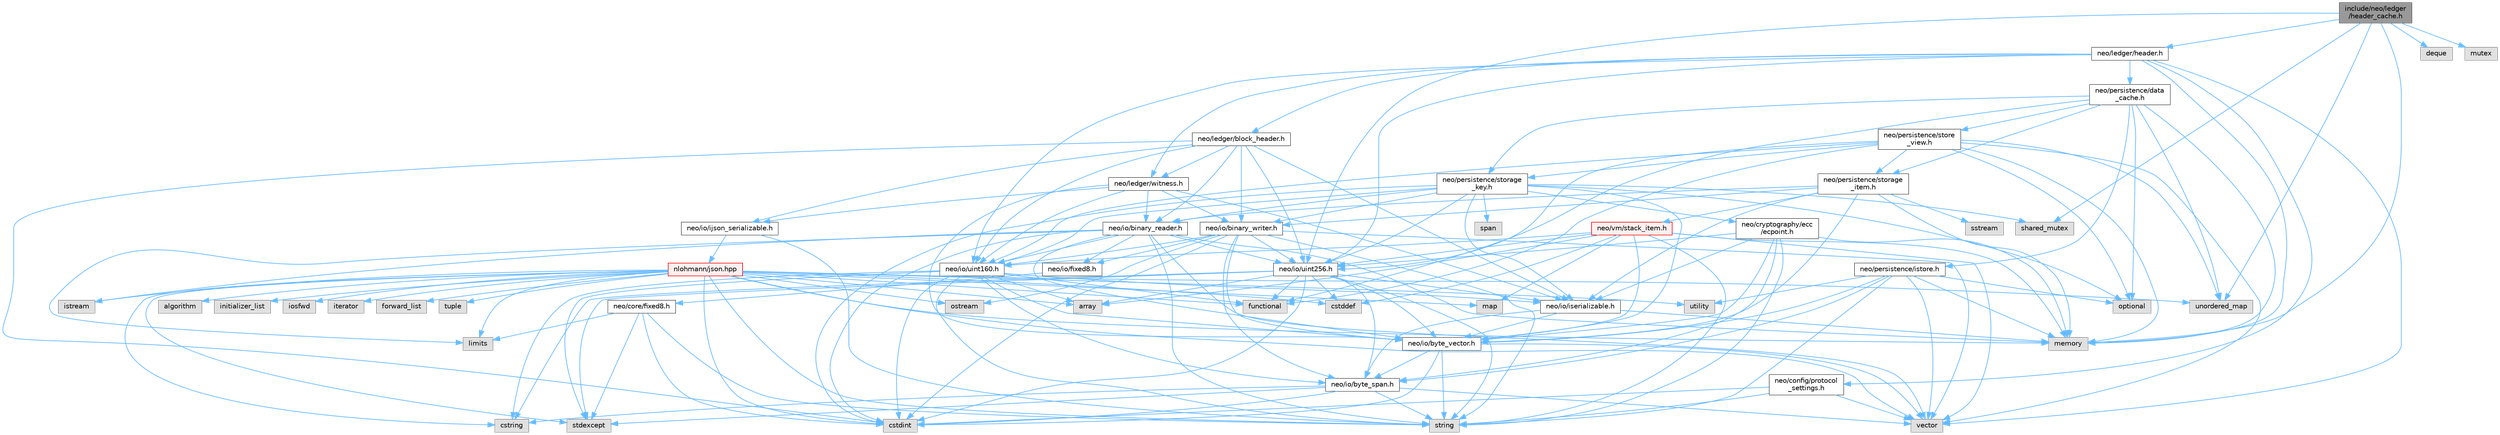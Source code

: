 digraph "include/neo/ledger/header_cache.h"
{
 // LATEX_PDF_SIZE
  bgcolor="transparent";
  edge [fontname=Helvetica,fontsize=10,labelfontname=Helvetica,labelfontsize=10];
  node [fontname=Helvetica,fontsize=10,shape=box,height=0.2,width=0.4];
  Node1 [id="Node000001",label="include/neo/ledger\l/header_cache.h",height=0.2,width=0.4,color="gray40", fillcolor="grey60", style="filled", fontcolor="black",tooltip=" "];
  Node1 -> Node2 [id="edge1_Node000001_Node000002",color="steelblue1",style="solid",tooltip=" "];
  Node2 [id="Node000002",label="neo/io/uint256.h",height=0.2,width=0.4,color="grey40", fillcolor="white", style="filled",URL="$uint256_8h.html",tooltip=" "];
  Node2 -> Node3 [id="edge2_Node000002_Node000003",color="steelblue1",style="solid",tooltip=" "];
  Node3 [id="Node000003",label="neo/io/byte_span.h",height=0.2,width=0.4,color="grey40", fillcolor="white", style="filled",URL="$io_2byte__span_8h.html",tooltip=" "];
  Node3 -> Node4 [id="edge3_Node000003_Node000004",color="steelblue1",style="solid",tooltip=" "];
  Node4 [id="Node000004",label="cstdint",height=0.2,width=0.4,color="grey60", fillcolor="#E0E0E0", style="filled",tooltip=" "];
  Node3 -> Node5 [id="edge4_Node000003_Node000005",color="steelblue1",style="solid",tooltip=" "];
  Node5 [id="Node000005",label="cstring",height=0.2,width=0.4,color="grey60", fillcolor="#E0E0E0", style="filled",tooltip=" "];
  Node3 -> Node6 [id="edge5_Node000003_Node000006",color="steelblue1",style="solid",tooltip=" "];
  Node6 [id="Node000006",label="stdexcept",height=0.2,width=0.4,color="grey60", fillcolor="#E0E0E0", style="filled",tooltip=" "];
  Node3 -> Node7 [id="edge6_Node000003_Node000007",color="steelblue1",style="solid",tooltip=" "];
  Node7 [id="Node000007",label="string",height=0.2,width=0.4,color="grey60", fillcolor="#E0E0E0", style="filled",tooltip=" "];
  Node3 -> Node8 [id="edge7_Node000003_Node000008",color="steelblue1",style="solid",tooltip=" "];
  Node8 [id="Node000008",label="vector",height=0.2,width=0.4,color="grey60", fillcolor="#E0E0E0", style="filled",tooltip=" "];
  Node2 -> Node9 [id="edge8_Node000002_Node000009",color="steelblue1",style="solid",tooltip=" "];
  Node9 [id="Node000009",label="neo/io/byte_vector.h",height=0.2,width=0.4,color="grey40", fillcolor="white", style="filled",URL="$io_2byte__vector_8h.html",tooltip=" "];
  Node9 -> Node3 [id="edge9_Node000009_Node000003",color="steelblue1",style="solid",tooltip=" "];
  Node9 -> Node4 [id="edge10_Node000009_Node000004",color="steelblue1",style="solid",tooltip=" "];
  Node9 -> Node7 [id="edge11_Node000009_Node000007",color="steelblue1",style="solid",tooltip=" "];
  Node9 -> Node8 [id="edge12_Node000009_Node000008",color="steelblue1",style="solid",tooltip=" "];
  Node2 -> Node10 [id="edge13_Node000002_Node000010",color="steelblue1",style="solid",tooltip=" "];
  Node10 [id="Node000010",label="neo/io/iserializable.h",height=0.2,width=0.4,color="grey40", fillcolor="white", style="filled",URL="$iserializable_8h.html",tooltip=" "];
  Node10 -> Node3 [id="edge14_Node000010_Node000003",color="steelblue1",style="solid",tooltip=" "];
  Node10 -> Node9 [id="edge15_Node000010_Node000009",color="steelblue1",style="solid",tooltip=" "];
  Node10 -> Node11 [id="edge16_Node000010_Node000011",color="steelblue1",style="solid",tooltip=" "];
  Node11 [id="Node000011",label="memory",height=0.2,width=0.4,color="grey60", fillcolor="#E0E0E0", style="filled",tooltip=" "];
  Node2 -> Node12 [id="edge17_Node000002_Node000012",color="steelblue1",style="solid",tooltip=" "];
  Node12 [id="Node000012",label="array",height=0.2,width=0.4,color="grey60", fillcolor="#E0E0E0", style="filled",tooltip=" "];
  Node2 -> Node13 [id="edge18_Node000002_Node000013",color="steelblue1",style="solid",tooltip=" "];
  Node13 [id="Node000013",label="cstddef",height=0.2,width=0.4,color="grey60", fillcolor="#E0E0E0", style="filled",tooltip=" "];
  Node2 -> Node4 [id="edge19_Node000002_Node000004",color="steelblue1",style="solid",tooltip=" "];
  Node2 -> Node5 [id="edge20_Node000002_Node000005",color="steelblue1",style="solid",tooltip=" "];
  Node2 -> Node14 [id="edge21_Node000002_Node000014",color="steelblue1",style="solid",tooltip=" "];
  Node14 [id="Node000014",label="functional",height=0.2,width=0.4,color="grey60", fillcolor="#E0E0E0", style="filled",tooltip=" "];
  Node2 -> Node6 [id="edge22_Node000002_Node000006",color="steelblue1",style="solid",tooltip=" "];
  Node2 -> Node7 [id="edge23_Node000002_Node000007",color="steelblue1",style="solid",tooltip=" "];
  Node1 -> Node15 [id="edge24_Node000001_Node000015",color="steelblue1",style="solid",tooltip=" "];
  Node15 [id="Node000015",label="neo/ledger/header.h",height=0.2,width=0.4,color="grey40", fillcolor="white", style="filled",URL="$ledger_2header_8h.html",tooltip=" "];
  Node15 -> Node16 [id="edge25_Node000015_Node000016",color="steelblue1",style="solid",tooltip=" "];
  Node16 [id="Node000016",label="neo/config/protocol\l_settings.h",height=0.2,width=0.4,color="grey40", fillcolor="white", style="filled",URL="$config_2protocol__settings_8h.html",tooltip=" "];
  Node16 -> Node4 [id="edge26_Node000016_Node000004",color="steelblue1",style="solid",tooltip=" "];
  Node16 -> Node7 [id="edge27_Node000016_Node000007",color="steelblue1",style="solid",tooltip=" "];
  Node16 -> Node8 [id="edge28_Node000016_Node000008",color="steelblue1",style="solid",tooltip=" "];
  Node15 -> Node17 [id="edge29_Node000015_Node000017",color="steelblue1",style="solid",tooltip=" "];
  Node17 [id="Node000017",label="neo/io/uint160.h",height=0.2,width=0.4,color="grey40", fillcolor="white", style="filled",URL="$uint160_8h.html",tooltip=" "];
  Node17 -> Node3 [id="edge30_Node000017_Node000003",color="steelblue1",style="solid",tooltip=" "];
  Node17 -> Node9 [id="edge31_Node000017_Node000009",color="steelblue1",style="solid",tooltip=" "];
  Node17 -> Node10 [id="edge32_Node000017_Node000010",color="steelblue1",style="solid",tooltip=" "];
  Node17 -> Node12 [id="edge33_Node000017_Node000012",color="steelblue1",style="solid",tooltip=" "];
  Node17 -> Node4 [id="edge34_Node000017_Node000004",color="steelblue1",style="solid",tooltip=" "];
  Node17 -> Node5 [id="edge35_Node000017_Node000005",color="steelblue1",style="solid",tooltip=" "];
  Node17 -> Node14 [id="edge36_Node000017_Node000014",color="steelblue1",style="solid",tooltip=" "];
  Node17 -> Node6 [id="edge37_Node000017_Node000006",color="steelblue1",style="solid",tooltip=" "];
  Node17 -> Node7 [id="edge38_Node000017_Node000007",color="steelblue1",style="solid",tooltip=" "];
  Node15 -> Node2 [id="edge39_Node000015_Node000002",color="steelblue1",style="solid",tooltip=" "];
  Node15 -> Node18 [id="edge40_Node000015_Node000018",color="steelblue1",style="solid",tooltip=" "];
  Node18 [id="Node000018",label="neo/ledger/block_header.h",height=0.2,width=0.4,color="grey40", fillcolor="white", style="filled",URL="$block__header_8h.html",tooltip=" "];
  Node18 -> Node19 [id="edge41_Node000018_Node000019",color="steelblue1",style="solid",tooltip=" "];
  Node19 [id="Node000019",label="neo/io/binary_reader.h",height=0.2,width=0.4,color="grey40", fillcolor="white", style="filled",URL="$binary__reader_8h.html",tooltip=" "];
  Node19 -> Node9 [id="edge42_Node000019_Node000009",color="steelblue1",style="solid",tooltip=" "];
  Node19 -> Node20 [id="edge43_Node000019_Node000020",color="steelblue1",style="solid",tooltip=" "];
  Node20 [id="Node000020",label="neo/io/fixed8.h",height=0.2,width=0.4,color="grey40", fillcolor="white", style="filled",URL="$io_2fixed8_8h.html",tooltip=" "];
  Node20 -> Node21 [id="edge44_Node000020_Node000021",color="steelblue1",style="solid",tooltip=" "];
  Node21 [id="Node000021",label="neo/core/fixed8.h",height=0.2,width=0.4,color="grey40", fillcolor="white", style="filled",URL="$core_2fixed8_8h.html",tooltip=" "];
  Node21 -> Node4 [id="edge45_Node000021_Node000004",color="steelblue1",style="solid",tooltip=" "];
  Node21 -> Node22 [id="edge46_Node000021_Node000022",color="steelblue1",style="solid",tooltip=" "];
  Node22 [id="Node000022",label="limits",height=0.2,width=0.4,color="grey60", fillcolor="#E0E0E0", style="filled",tooltip=" "];
  Node21 -> Node6 [id="edge47_Node000021_Node000006",color="steelblue1",style="solid",tooltip=" "];
  Node21 -> Node7 [id="edge48_Node000021_Node000007",color="steelblue1",style="solid",tooltip=" "];
  Node19 -> Node17 [id="edge49_Node000019_Node000017",color="steelblue1",style="solid",tooltip=" "];
  Node19 -> Node2 [id="edge50_Node000019_Node000002",color="steelblue1",style="solid",tooltip=" "];
  Node19 -> Node4 [id="edge51_Node000019_Node000004",color="steelblue1",style="solid",tooltip=" "];
  Node19 -> Node23 [id="edge52_Node000019_Node000023",color="steelblue1",style="solid",tooltip=" "];
  Node23 [id="Node000023",label="istream",height=0.2,width=0.4,color="grey60", fillcolor="#E0E0E0", style="filled",tooltip=" "];
  Node19 -> Node22 [id="edge53_Node000019_Node000022",color="steelblue1",style="solid",tooltip=" "];
  Node19 -> Node11 [id="edge54_Node000019_Node000011",color="steelblue1",style="solid",tooltip=" "];
  Node19 -> Node7 [id="edge55_Node000019_Node000007",color="steelblue1",style="solid",tooltip=" "];
  Node19 -> Node8 [id="edge56_Node000019_Node000008",color="steelblue1",style="solid",tooltip=" "];
  Node18 -> Node24 [id="edge57_Node000018_Node000024",color="steelblue1",style="solid",tooltip=" "];
  Node24 [id="Node000024",label="neo/io/binary_writer.h",height=0.2,width=0.4,color="grey40", fillcolor="white", style="filled",URL="$binary__writer_8h.html",tooltip=" "];
  Node24 -> Node3 [id="edge58_Node000024_Node000003",color="steelblue1",style="solid",tooltip=" "];
  Node24 -> Node9 [id="edge59_Node000024_Node000009",color="steelblue1",style="solid",tooltip=" "];
  Node24 -> Node20 [id="edge60_Node000024_Node000020",color="steelblue1",style="solid",tooltip=" "];
  Node24 -> Node17 [id="edge61_Node000024_Node000017",color="steelblue1",style="solid",tooltip=" "];
  Node24 -> Node2 [id="edge62_Node000024_Node000002",color="steelblue1",style="solid",tooltip=" "];
  Node24 -> Node4 [id="edge63_Node000024_Node000004",color="steelblue1",style="solid",tooltip=" "];
  Node24 -> Node25 [id="edge64_Node000024_Node000025",color="steelblue1",style="solid",tooltip=" "];
  Node25 [id="Node000025",label="ostream",height=0.2,width=0.4,color="grey60", fillcolor="#E0E0E0", style="filled",tooltip=" "];
  Node24 -> Node7 [id="edge65_Node000024_Node000007",color="steelblue1",style="solid",tooltip=" "];
  Node24 -> Node8 [id="edge66_Node000024_Node000008",color="steelblue1",style="solid",tooltip=" "];
  Node18 -> Node26 [id="edge67_Node000018_Node000026",color="steelblue1",style="solid",tooltip=" "];
  Node26 [id="Node000026",label="neo/io/ijson_serializable.h",height=0.2,width=0.4,color="grey40", fillcolor="white", style="filled",URL="$ijson__serializable_8h.html",tooltip=" "];
  Node26 -> Node27 [id="edge68_Node000026_Node000027",color="steelblue1",style="solid",tooltip=" "];
  Node27 [id="Node000027",label="nlohmann/json.hpp",height=0.2,width=0.4,color="red", fillcolor="#FFF0F0", style="filled",URL="$json_8hpp.html",tooltip=" "];
  Node27 -> Node28 [id="edge69_Node000027_Node000028",color="steelblue1",style="solid",tooltip=" "];
  Node28 [id="Node000028",label="algorithm",height=0.2,width=0.4,color="grey60", fillcolor="#E0E0E0", style="filled",tooltip=" "];
  Node27 -> Node13 [id="edge70_Node000027_Node000013",color="steelblue1",style="solid",tooltip=" "];
  Node27 -> Node14 [id="edge71_Node000027_Node000014",color="steelblue1",style="solid",tooltip=" "];
  Node27 -> Node29 [id="edge72_Node000027_Node000029",color="steelblue1",style="solid",tooltip=" "];
  Node29 [id="Node000029",label="initializer_list",height=0.2,width=0.4,color="grey60", fillcolor="#E0E0E0", style="filled",tooltip=" "];
  Node27 -> Node30 [id="edge73_Node000027_Node000030",color="steelblue1",style="solid",tooltip=" "];
  Node30 [id="Node000030",label="iosfwd",height=0.2,width=0.4,color="grey60", fillcolor="#E0E0E0", style="filled",tooltip=" "];
  Node27 -> Node31 [id="edge74_Node000027_Node000031",color="steelblue1",style="solid",tooltip=" "];
  Node31 [id="Node000031",label="iterator",height=0.2,width=0.4,color="grey60", fillcolor="#E0E0E0", style="filled",tooltip=" "];
  Node27 -> Node11 [id="edge75_Node000027_Node000011",color="steelblue1",style="solid",tooltip=" "];
  Node27 -> Node7 [id="edge76_Node000027_Node000007",color="steelblue1",style="solid",tooltip=" "];
  Node27 -> Node32 [id="edge77_Node000027_Node000032",color="steelblue1",style="solid",tooltip=" "];
  Node32 [id="Node000032",label="utility",height=0.2,width=0.4,color="grey60", fillcolor="#E0E0E0", style="filled",tooltip=" "];
  Node27 -> Node8 [id="edge78_Node000027_Node000008",color="steelblue1",style="solid",tooltip=" "];
  Node27 -> Node12 [id="edge79_Node000027_Node000012",color="steelblue1",style="solid",tooltip=" "];
  Node27 -> Node33 [id="edge80_Node000027_Node000033",color="steelblue1",style="solid",tooltip=" "];
  Node33 [id="Node000033",label="forward_list",height=0.2,width=0.4,color="grey60", fillcolor="#E0E0E0", style="filled",tooltip=" "];
  Node27 -> Node34 [id="edge81_Node000027_Node000034",color="steelblue1",style="solid",tooltip=" "];
  Node34 [id="Node000034",label="map",height=0.2,width=0.4,color="grey60", fillcolor="#E0E0E0", style="filled",tooltip=" "];
  Node27 -> Node35 [id="edge82_Node000027_Node000035",color="steelblue1",style="solid",tooltip=" "];
  Node35 [id="Node000035",label="tuple",height=0.2,width=0.4,color="grey60", fillcolor="#E0E0E0", style="filled",tooltip=" "];
  Node27 -> Node37 [id="edge83_Node000027_Node000037",color="steelblue1",style="solid",tooltip=" "];
  Node37 [id="Node000037",label="unordered_map",height=0.2,width=0.4,color="grey60", fillcolor="#E0E0E0", style="filled",tooltip=" "];
  Node27 -> Node6 [id="edge84_Node000027_Node000006",color="steelblue1",style="solid",tooltip=" "];
  Node27 -> Node4 [id="edge85_Node000027_Node000004",color="steelblue1",style="solid",tooltip=" "];
  Node27 -> Node22 [id="edge86_Node000027_Node000022",color="steelblue1",style="solid",tooltip=" "];
  Node27 -> Node5 [id="edge87_Node000027_Node000005",color="steelblue1",style="solid",tooltip=" "];
  Node27 -> Node23 [id="edge88_Node000027_Node000023",color="steelblue1",style="solid",tooltip=" "];
  Node27 -> Node25 [id="edge89_Node000027_Node000025",color="steelblue1",style="solid",tooltip=" "];
  Node26 -> Node7 [id="edge90_Node000026_Node000007",color="steelblue1",style="solid",tooltip=" "];
  Node18 -> Node10 [id="edge91_Node000018_Node000010",color="steelblue1",style="solid",tooltip=" "];
  Node18 -> Node17 [id="edge92_Node000018_Node000017",color="steelblue1",style="solid",tooltip=" "];
  Node18 -> Node2 [id="edge93_Node000018_Node000002",color="steelblue1",style="solid",tooltip=" "];
  Node18 -> Node50 [id="edge94_Node000018_Node000050",color="steelblue1",style="solid",tooltip=" "];
  Node50 [id="Node000050",label="neo/ledger/witness.h",height=0.2,width=0.4,color="grey40", fillcolor="white", style="filled",URL="$ledger_2witness_8h.html",tooltip=" "];
  Node50 -> Node19 [id="edge95_Node000050_Node000019",color="steelblue1",style="solid",tooltip=" "];
  Node50 -> Node24 [id="edge96_Node000050_Node000024",color="steelblue1",style="solid",tooltip=" "];
  Node50 -> Node9 [id="edge97_Node000050_Node000009",color="steelblue1",style="solid",tooltip=" "];
  Node50 -> Node26 [id="edge98_Node000050_Node000026",color="steelblue1",style="solid",tooltip=" "];
  Node50 -> Node10 [id="edge99_Node000050_Node000010",color="steelblue1",style="solid",tooltip=" "];
  Node50 -> Node17 [id="edge100_Node000050_Node000017",color="steelblue1",style="solid",tooltip=" "];
  Node18 -> Node4 [id="edge101_Node000018_Node000004",color="steelblue1",style="solid",tooltip=" "];
  Node15 -> Node50 [id="edge102_Node000015_Node000050",color="steelblue1",style="solid",tooltip=" "];
  Node15 -> Node51 [id="edge103_Node000015_Node000051",color="steelblue1",style="solid",tooltip=" "];
  Node51 [id="Node000051",label="neo/persistence/data\l_cache.h",height=0.2,width=0.4,color="grey40", fillcolor="white", style="filled",URL="$data__cache_8h.html",tooltip=" "];
  Node51 -> Node52 [id="edge104_Node000051_Node000052",color="steelblue1",style="solid",tooltip=" "];
  Node52 [id="Node000052",label="neo/persistence/istore.h",height=0.2,width=0.4,color="grey40", fillcolor="white", style="filled",URL="$istore_8h.html",tooltip=" "];
  Node52 -> Node3 [id="edge105_Node000052_Node000003",color="steelblue1",style="solid",tooltip=" "];
  Node52 -> Node9 [id="edge106_Node000052_Node000009",color="steelblue1",style="solid",tooltip=" "];
  Node52 -> Node11 [id="edge107_Node000052_Node000011",color="steelblue1",style="solid",tooltip=" "];
  Node52 -> Node53 [id="edge108_Node000052_Node000053",color="steelblue1",style="solid",tooltip=" "];
  Node53 [id="Node000053",label="optional",height=0.2,width=0.4,color="grey60", fillcolor="#E0E0E0", style="filled",tooltip=" "];
  Node52 -> Node7 [id="edge109_Node000052_Node000007",color="steelblue1",style="solid",tooltip=" "];
  Node52 -> Node32 [id="edge110_Node000052_Node000032",color="steelblue1",style="solid",tooltip=" "];
  Node52 -> Node8 [id="edge111_Node000052_Node000008",color="steelblue1",style="solid",tooltip=" "];
  Node51 -> Node54 [id="edge112_Node000051_Node000054",color="steelblue1",style="solid",tooltip=" "];
  Node54 [id="Node000054",label="neo/persistence/storage\l_item.h",height=0.2,width=0.4,color="grey40", fillcolor="white", style="filled",URL="$persistence_2storage__item_8h.html",tooltip=" "];
  Node54 -> Node19 [id="edge113_Node000054_Node000019",color="steelblue1",style="solid",tooltip=" "];
  Node54 -> Node24 [id="edge114_Node000054_Node000024",color="steelblue1",style="solid",tooltip=" "];
  Node54 -> Node9 [id="edge115_Node000054_Node000009",color="steelblue1",style="solid",tooltip=" "];
  Node54 -> Node10 [id="edge116_Node000054_Node000010",color="steelblue1",style="solid",tooltip=" "];
  Node54 -> Node55 [id="edge117_Node000054_Node000055",color="steelblue1",style="solid",tooltip=" "];
  Node55 [id="Node000055",label="neo/vm/stack_item.h",height=0.2,width=0.4,color="red", fillcolor="#FFF0F0", style="filled",URL="$stack__item_8h.html",tooltip=" "];
  Node55 -> Node9 [id="edge118_Node000055_Node000009",color="steelblue1",style="solid",tooltip=" "];
  Node55 -> Node17 [id="edge119_Node000055_Node000017",color="steelblue1",style="solid",tooltip=" "];
  Node55 -> Node2 [id="edge120_Node000055_Node000002",color="steelblue1",style="solid",tooltip=" "];
  Node55 -> Node12 [id="edge121_Node000055_Node000012",color="steelblue1",style="solid",tooltip=" "];
  Node55 -> Node13 [id="edge122_Node000055_Node000013",color="steelblue1",style="solid",tooltip=" "];
  Node55 -> Node34 [id="edge123_Node000055_Node000034",color="steelblue1",style="solid",tooltip=" "];
  Node55 -> Node11 [id="edge124_Node000055_Node000011",color="steelblue1",style="solid",tooltip=" "];
  Node55 -> Node7 [id="edge125_Node000055_Node000007",color="steelblue1",style="solid",tooltip=" "];
  Node55 -> Node8 [id="edge126_Node000055_Node000008",color="steelblue1",style="solid",tooltip=" "];
  Node54 -> Node11 [id="edge127_Node000054_Node000011",color="steelblue1",style="solid",tooltip=" "];
  Node54 -> Node59 [id="edge128_Node000054_Node000059",color="steelblue1",style="solid",tooltip=" "];
  Node59 [id="Node000059",label="sstream",height=0.2,width=0.4,color="grey60", fillcolor="#E0E0E0", style="filled",tooltip=" "];
  Node51 -> Node60 [id="edge129_Node000051_Node000060",color="steelblue1",style="solid",tooltip=" "];
  Node60 [id="Node000060",label="neo/persistence/storage\l_key.h",height=0.2,width=0.4,color="grey40", fillcolor="white", style="filled",URL="$persistence_2storage__key_8h.html",tooltip=" "];
  Node60 -> Node61 [id="edge130_Node000060_Node000061",color="steelblue1",style="solid",tooltip=" "];
  Node61 [id="Node000061",label="neo/cryptography/ecc\l/ecpoint.h",height=0.2,width=0.4,color="grey40", fillcolor="white", style="filled",URL="$ecpoint_8h.html",tooltip=" "];
  Node61 -> Node3 [id="edge131_Node000061_Node000003",color="steelblue1",style="solid",tooltip=" "];
  Node61 -> Node9 [id="edge132_Node000061_Node000009",color="steelblue1",style="solid",tooltip=" "];
  Node61 -> Node10 [id="edge133_Node000061_Node000010",color="steelblue1",style="solid",tooltip=" "];
  Node61 -> Node2 [id="edge134_Node000061_Node000002",color="steelblue1",style="solid",tooltip=" "];
  Node61 -> Node11 [id="edge135_Node000061_Node000011",color="steelblue1",style="solid",tooltip=" "];
  Node61 -> Node7 [id="edge136_Node000061_Node000007",color="steelblue1",style="solid",tooltip=" "];
  Node60 -> Node19 [id="edge137_Node000060_Node000019",color="steelblue1",style="solid",tooltip=" "];
  Node60 -> Node24 [id="edge138_Node000060_Node000024",color="steelblue1",style="solid",tooltip=" "];
  Node60 -> Node9 [id="edge139_Node000060_Node000009",color="steelblue1",style="solid",tooltip=" "];
  Node60 -> Node10 [id="edge140_Node000060_Node000010",color="steelblue1",style="solid",tooltip=" "];
  Node60 -> Node17 [id="edge141_Node000060_Node000017",color="steelblue1",style="solid",tooltip=" "];
  Node60 -> Node2 [id="edge142_Node000060_Node000002",color="steelblue1",style="solid",tooltip=" "];
  Node60 -> Node4 [id="edge143_Node000060_Node000004",color="steelblue1",style="solid",tooltip=" "];
  Node60 -> Node53 [id="edge144_Node000060_Node000053",color="steelblue1",style="solid",tooltip=" "];
  Node60 -> Node62 [id="edge145_Node000060_Node000062",color="steelblue1",style="solid",tooltip=" "];
  Node62 [id="Node000062",label="shared_mutex",height=0.2,width=0.4,color="grey60", fillcolor="#E0E0E0", style="filled",tooltip=" "];
  Node60 -> Node63 [id="edge146_Node000060_Node000063",color="steelblue1",style="solid",tooltip=" "];
  Node63 [id="Node000063",label="span",height=0.2,width=0.4,color="grey60", fillcolor="#E0E0E0", style="filled",tooltip=" "];
  Node51 -> Node64 [id="edge147_Node000051_Node000064",color="steelblue1",style="solid",tooltip=" "];
  Node64 [id="Node000064",label="neo/persistence/store\l_view.h",height=0.2,width=0.4,color="grey40", fillcolor="white", style="filled",URL="$store__view_8h.html",tooltip=" "];
  Node64 -> Node17 [id="edge148_Node000064_Node000017",color="steelblue1",style="solid",tooltip=" "];
  Node64 -> Node2 [id="edge149_Node000064_Node000002",color="steelblue1",style="solid",tooltip=" "];
  Node64 -> Node54 [id="edge150_Node000064_Node000054",color="steelblue1",style="solid",tooltip=" "];
  Node64 -> Node60 [id="edge151_Node000064_Node000060",color="steelblue1",style="solid",tooltip=" "];
  Node64 -> Node14 [id="edge152_Node000064_Node000014",color="steelblue1",style="solid",tooltip=" "];
  Node64 -> Node11 [id="edge153_Node000064_Node000011",color="steelblue1",style="solid",tooltip=" "];
  Node64 -> Node53 [id="edge154_Node000064_Node000053",color="steelblue1",style="solid",tooltip=" "];
  Node64 -> Node37 [id="edge155_Node000064_Node000037",color="steelblue1",style="solid",tooltip=" "];
  Node64 -> Node8 [id="edge156_Node000064_Node000008",color="steelblue1",style="solid",tooltip=" "];
  Node51 -> Node14 [id="edge157_Node000051_Node000014",color="steelblue1",style="solid",tooltip=" "];
  Node51 -> Node11 [id="edge158_Node000051_Node000011",color="steelblue1",style="solid",tooltip=" "];
  Node51 -> Node53 [id="edge159_Node000051_Node000053",color="steelblue1",style="solid",tooltip=" "];
  Node51 -> Node37 [id="edge160_Node000051_Node000037",color="steelblue1",style="solid",tooltip=" "];
  Node15 -> Node11 [id="edge161_Node000015_Node000011",color="steelblue1",style="solid",tooltip=" "];
  Node15 -> Node8 [id="edge162_Node000015_Node000008",color="steelblue1",style="solid",tooltip=" "];
  Node1 -> Node65 [id="edge163_Node000001_Node000065",color="steelblue1",style="solid",tooltip=" "];
  Node65 [id="Node000065",label="deque",height=0.2,width=0.4,color="grey60", fillcolor="#E0E0E0", style="filled",tooltip=" "];
  Node1 -> Node11 [id="edge164_Node000001_Node000011",color="steelblue1",style="solid",tooltip=" "];
  Node1 -> Node66 [id="edge165_Node000001_Node000066",color="steelblue1",style="solid",tooltip=" "];
  Node66 [id="Node000066",label="mutex",height=0.2,width=0.4,color="grey60", fillcolor="#E0E0E0", style="filled",tooltip=" "];
  Node1 -> Node62 [id="edge166_Node000001_Node000062",color="steelblue1",style="solid",tooltip=" "];
  Node1 -> Node37 [id="edge167_Node000001_Node000037",color="steelblue1",style="solid",tooltip=" "];
}
